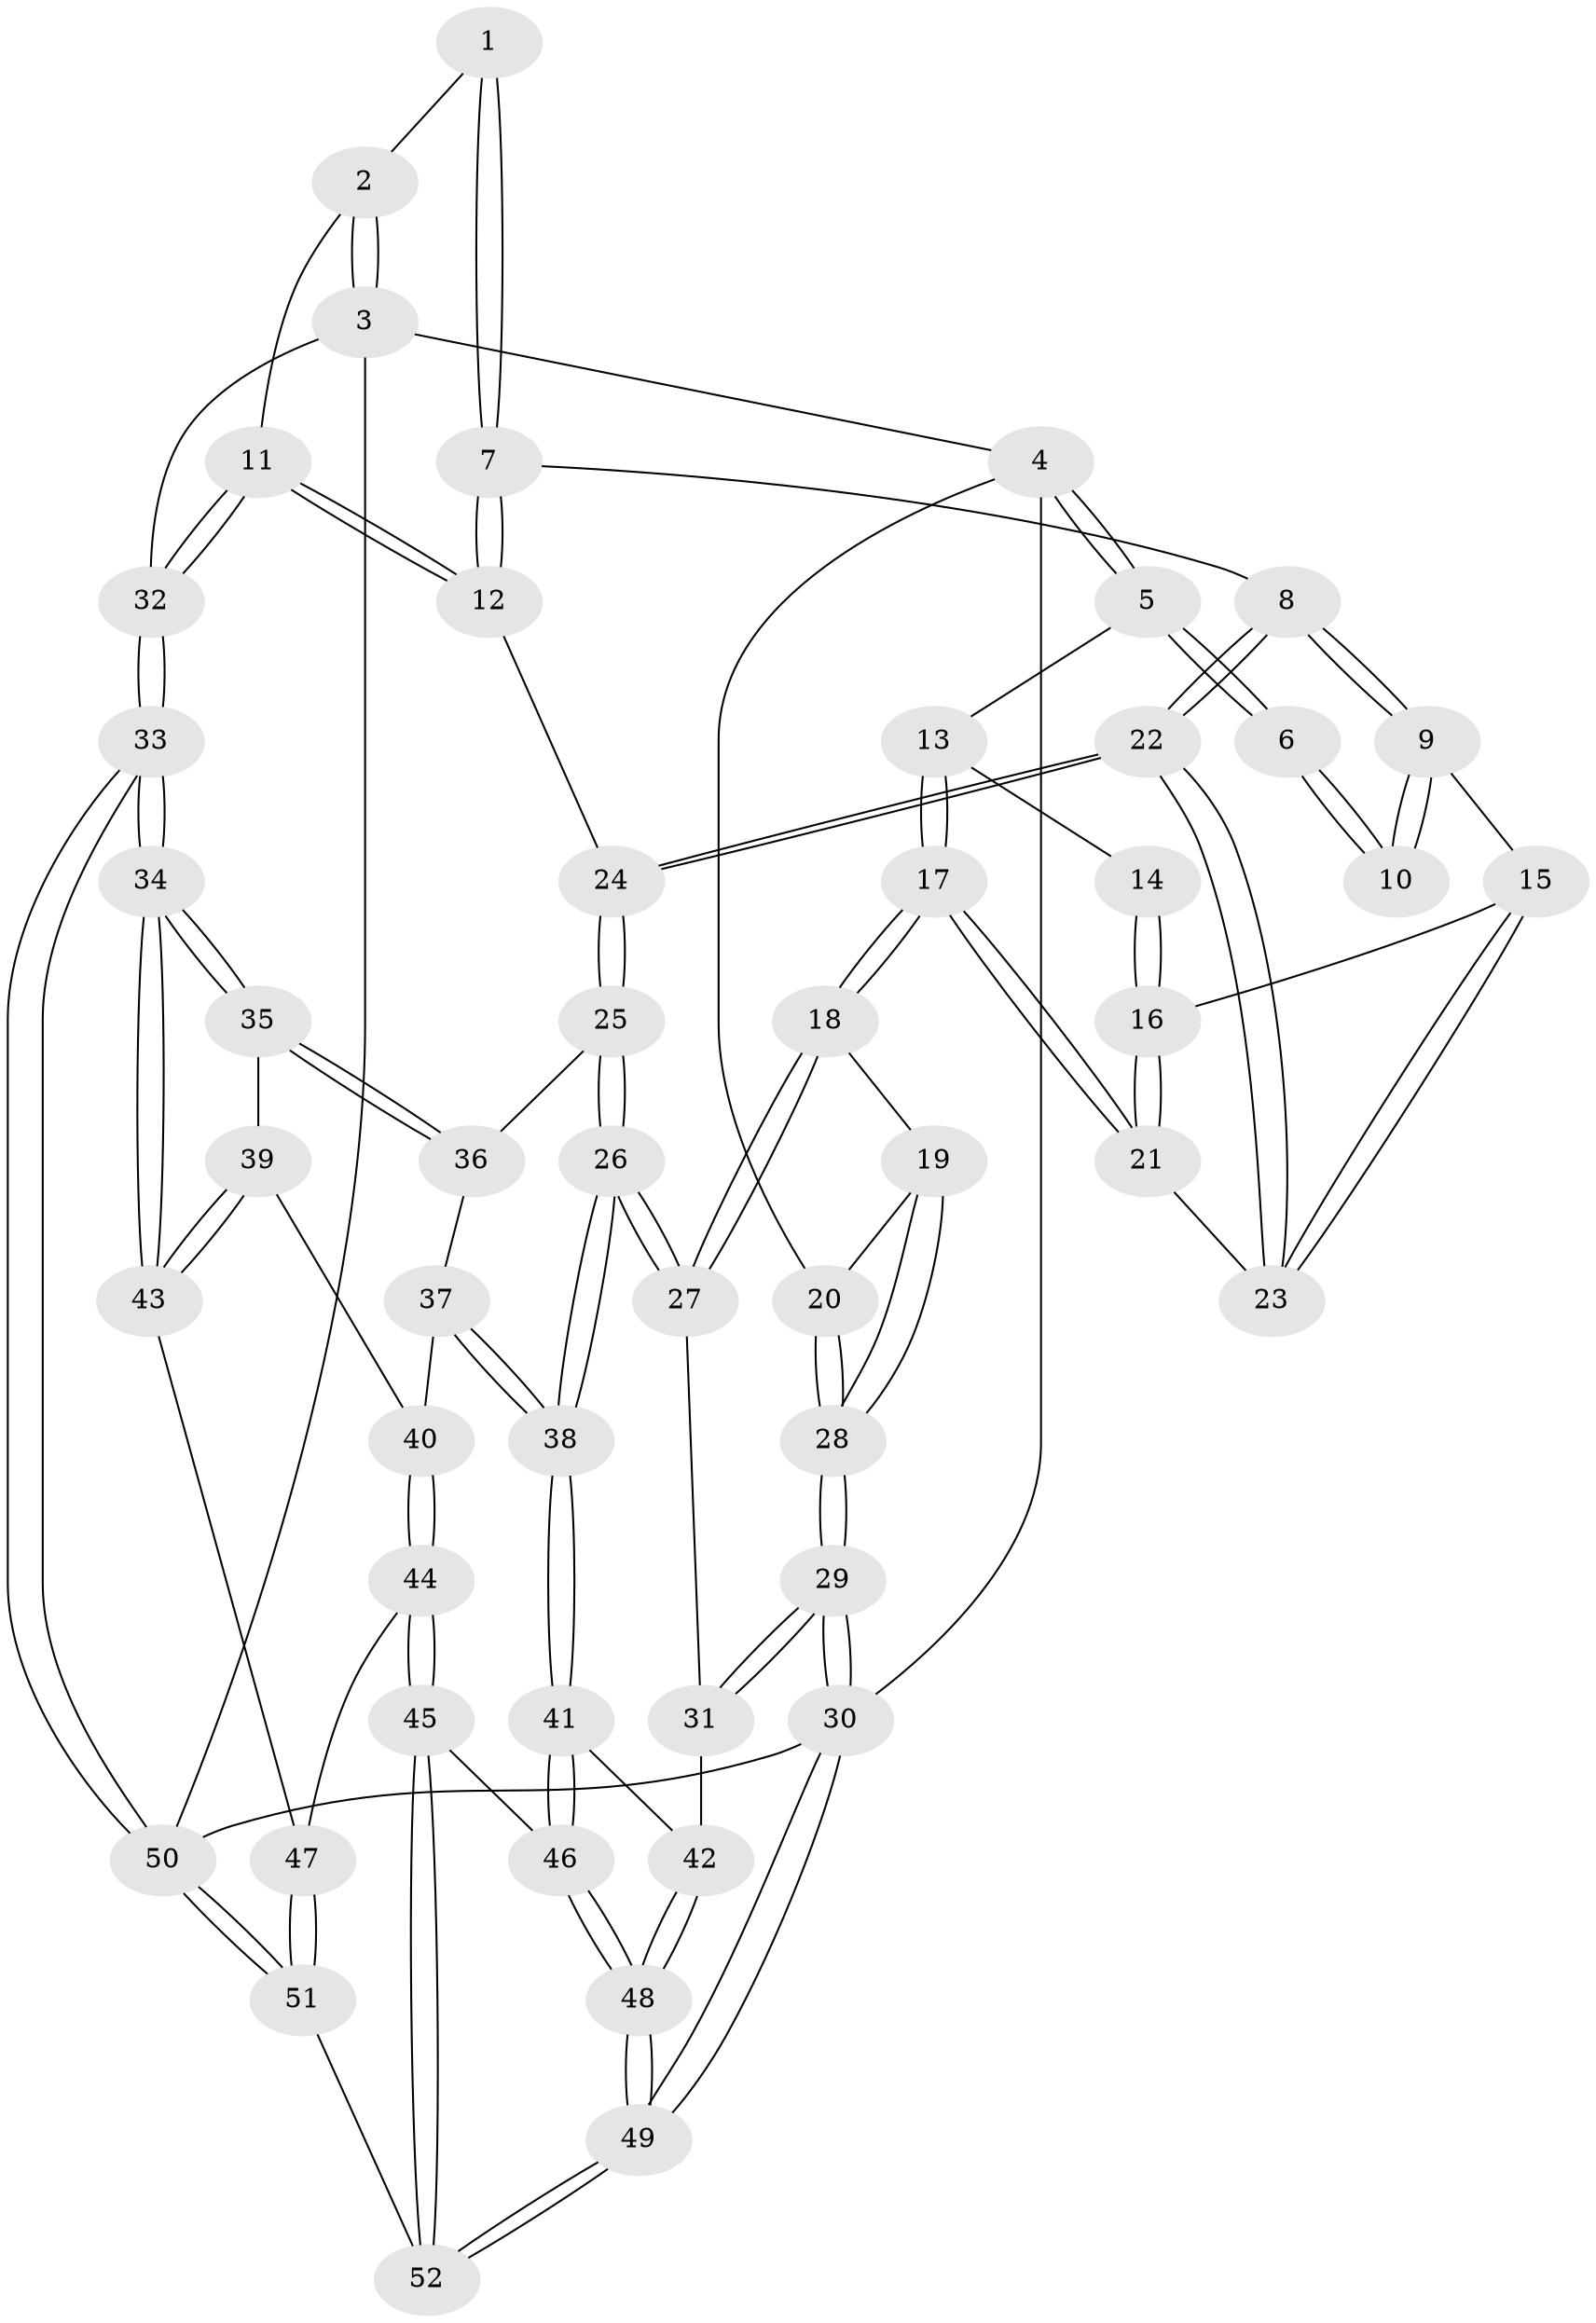// Generated by graph-tools (version 1.1) at 2025/01/03/09/25 05:01:29]
// undirected, 52 vertices, 127 edges
graph export_dot {
graph [start="1"]
  node [color=gray90,style=filled];
  1 [pos="+0.8061638552393758+0"];
  2 [pos="+0.8227068277267628+0"];
  3 [pos="+1+0"];
  4 [pos="+0+0"];
  5 [pos="+0.005777339196259157+0"];
  6 [pos="+0.7617297083884741+0"];
  7 [pos="+0.8396064132098617+0.31990296444531696"];
  8 [pos="+0.7021286394325094+0.27752493073945395"];
  9 [pos="+0.6469949157392255+0.22464800796685375"];
  10 [pos="+0.6366306066406469+0.08410639050017772"];
  11 [pos="+1+0.44379855005526236"];
  12 [pos="+0.9428031978635706+0.42502482804367187"];
  13 [pos="+0.1613386772615958+0"];
  14 [pos="+0.504720594054925+0.12833248009753528"];
  15 [pos="+0.6192321040883619+0.24700921026835296"];
  16 [pos="+0.40377579631632055+0.341431641511755"];
  17 [pos="+0.3092311599384548+0.3647395461755259"];
  18 [pos="+0.2819195298039347+0.4182561290270819"];
  19 [pos="+0.23141851960968307+0.41334817968515036"];
  20 [pos="+0+0.31127295577076736"];
  21 [pos="+0.3985473695133584+0.34638048425989315"];
  22 [pos="+0.6214970221364888+0.47691121579742096"];
  23 [pos="+0.5844055483449115+0.4446677089747453"];
  24 [pos="+0.656127033225593+0.5375602429210805"];
  25 [pos="+0.6325105751321842+0.6012085535415284"];
  26 [pos="+0.3797001591176619+0.6434845931832519"];
  27 [pos="+0.2805956851519352+0.5792268385367391"];
  28 [pos="+0+0.5651101661938382"];
  29 [pos="+0+0.7654554421529117"];
  30 [pos="+0+1"];
  31 [pos="+0.23403988572125697+0.6133911783298862"];
  32 [pos="+1+0.47672303067777044"];
  33 [pos="+1+0.8995104404658651"];
  34 [pos="+0.8755977818384243+0.814719336366201"];
  35 [pos="+0.6765713291784936+0.6782861565694009"];
  36 [pos="+0.6487326888905532+0.6378113634189047"];
  37 [pos="+0.5400996670485275+0.7752397407890727"];
  38 [pos="+0.4140639834218547+0.7778640626389453"];
  39 [pos="+0.613165740710682+0.8174669395930595"];
  40 [pos="+0.581616813820601+0.833377821678111"];
  41 [pos="+0.4131702249272568+0.8048617676159247"];
  42 [pos="+0.24971912690015907+0.8485734527576339"];
  43 [pos="+0.6851499109812683+0.8808011418745341"];
  44 [pos="+0.5070432244512887+0.9430776390994623"];
  45 [pos="+0.49816071117911176+0.9478011253281142"];
  46 [pos="+0.43496120640789177+0.8878640757700962"];
  47 [pos="+0.6440217616668615+0.9336197079907921"];
  48 [pos="+0.17613233240568854+0.9921494194573662"];
  49 [pos="+0+1"];
  50 [pos="+1+1"];
  51 [pos="+0.947877108295025+1"];
  52 [pos="+0.4874796881620631+1"];
  1 -- 2;
  1 -- 7;
  1 -- 7;
  2 -- 3;
  2 -- 3;
  2 -- 11;
  3 -- 4;
  3 -- 32;
  3 -- 50;
  4 -- 5;
  4 -- 5;
  4 -- 20;
  4 -- 30;
  5 -- 6;
  5 -- 6;
  5 -- 13;
  6 -- 10;
  6 -- 10;
  7 -- 8;
  7 -- 12;
  7 -- 12;
  8 -- 9;
  8 -- 9;
  8 -- 22;
  8 -- 22;
  9 -- 10;
  9 -- 10;
  9 -- 15;
  11 -- 12;
  11 -- 12;
  11 -- 32;
  11 -- 32;
  12 -- 24;
  13 -- 14;
  13 -- 17;
  13 -- 17;
  14 -- 16;
  14 -- 16;
  15 -- 16;
  15 -- 23;
  15 -- 23;
  16 -- 21;
  16 -- 21;
  17 -- 18;
  17 -- 18;
  17 -- 21;
  17 -- 21;
  18 -- 19;
  18 -- 27;
  18 -- 27;
  19 -- 20;
  19 -- 28;
  19 -- 28;
  20 -- 28;
  20 -- 28;
  21 -- 23;
  22 -- 23;
  22 -- 23;
  22 -- 24;
  22 -- 24;
  24 -- 25;
  24 -- 25;
  25 -- 26;
  25 -- 26;
  25 -- 36;
  26 -- 27;
  26 -- 27;
  26 -- 38;
  26 -- 38;
  27 -- 31;
  28 -- 29;
  28 -- 29;
  29 -- 30;
  29 -- 30;
  29 -- 31;
  29 -- 31;
  30 -- 49;
  30 -- 49;
  30 -- 50;
  31 -- 42;
  32 -- 33;
  32 -- 33;
  33 -- 34;
  33 -- 34;
  33 -- 50;
  33 -- 50;
  34 -- 35;
  34 -- 35;
  34 -- 43;
  34 -- 43;
  35 -- 36;
  35 -- 36;
  35 -- 39;
  36 -- 37;
  37 -- 38;
  37 -- 38;
  37 -- 40;
  38 -- 41;
  38 -- 41;
  39 -- 40;
  39 -- 43;
  39 -- 43;
  40 -- 44;
  40 -- 44;
  41 -- 42;
  41 -- 46;
  41 -- 46;
  42 -- 48;
  42 -- 48;
  43 -- 47;
  44 -- 45;
  44 -- 45;
  44 -- 47;
  45 -- 46;
  45 -- 52;
  45 -- 52;
  46 -- 48;
  46 -- 48;
  47 -- 51;
  47 -- 51;
  48 -- 49;
  48 -- 49;
  49 -- 52;
  49 -- 52;
  50 -- 51;
  50 -- 51;
  51 -- 52;
}
